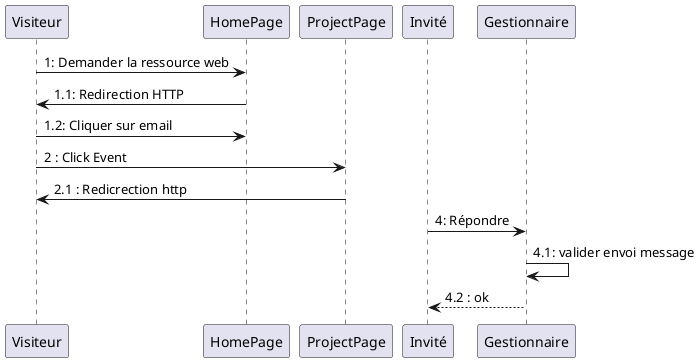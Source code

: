 @startuml
Visiteur -> "HomePage" as HomePage : 1: Demander la ressource web
HomePage -> Visiteur : 1.1: Redirection HTTP
Visiteur -> HomePage : 1.2: Cliquer sur email
Visiteur -> "ProjectPage" as ProjectPage : 2 : Click Event
ProjectPage -> Visiteur : 2.1 : Redicrection http
Invité -> Gestionnaire : 4: Répondre 
Gestionnaire -> Gestionnaire : 4.1: valider envoi message 
Gestionnaire --> Invité : 4.2 : ok
@enduml